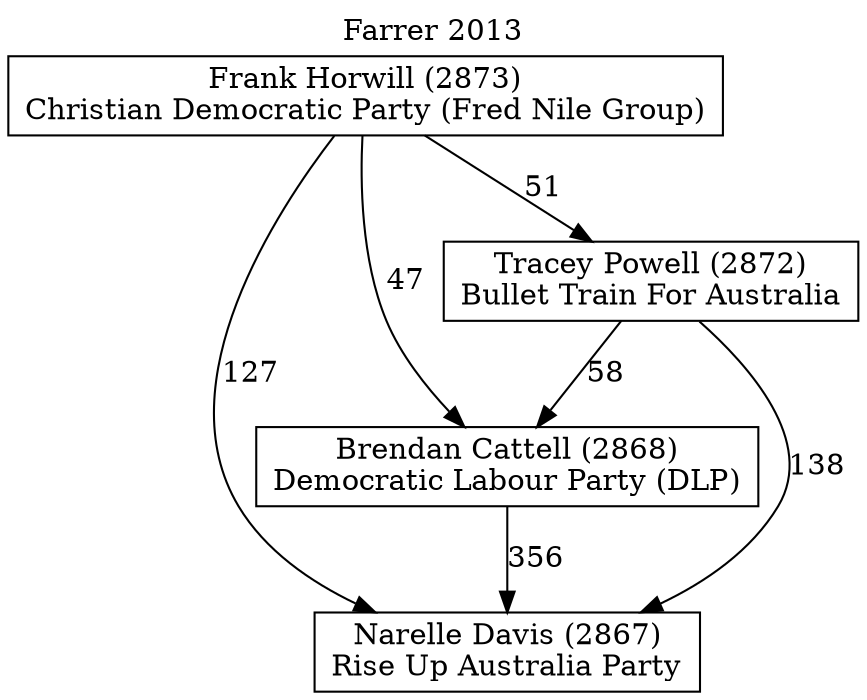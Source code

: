 // House preference flow
digraph "Narelle Davis (2867)_Farrer_2013" {
	graph [label="Farrer 2013" labelloc=t mclimit=10]
	node [shape=box]
	"Narelle Davis (2867)" [label="Narelle Davis (2867)
Rise Up Australia Party"]
	"Brendan Cattell (2868)" [label="Brendan Cattell (2868)
Democratic Labour Party (DLP)"]
	"Tracey Powell (2872)" [label="Tracey Powell (2872)
Bullet Train For Australia"]
	"Frank Horwill (2873)" [label="Frank Horwill (2873)
Christian Democratic Party (Fred Nile Group)"]
	"Brendan Cattell (2868)" -> "Narelle Davis (2867)" [label=356]
	"Tracey Powell (2872)" -> "Brendan Cattell (2868)" [label=58]
	"Frank Horwill (2873)" -> "Tracey Powell (2872)" [label=51]
	"Tracey Powell (2872)" -> "Narelle Davis (2867)" [label=138]
	"Frank Horwill (2873)" -> "Narelle Davis (2867)" [label=127]
	"Frank Horwill (2873)" -> "Brendan Cattell (2868)" [label=47]
}
